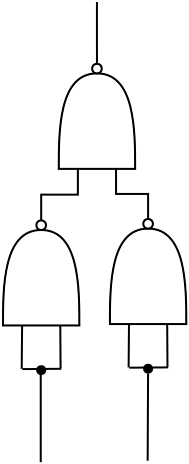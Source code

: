 <?xml version="1.0" encoding="UTF-8"?>
<dia:diagram xmlns:dia="http://www.lysator.liu.se/~alla/dia/">
  <dia:layer name="Background" visible="true" active="true">
    <dia:object type="Logic - Nand" version="1" id="O0">
      <dia:attribute name="obj_pos">
        <dia:point val="6.4,7.8"/>
      </dia:attribute>
      <dia:attribute name="obj_bb">
        <dia:rectangle val="6.35,7.75;10.268,13.1"/>
      </dia:attribute>
      <dia:attribute name="meta">
        <dia:composite type="dict"/>
      </dia:attribute>
      <dia:attribute name="elem_corner">
        <dia:point val="6.4,7.8"/>
      </dia:attribute>
      <dia:attribute name="elem_width">
        <dia:real val="3.818"/>
      </dia:attribute>
      <dia:attribute name="elem_height">
        <dia:real val="5.25"/>
      </dia:attribute>
      <dia:attribute name="line_width">
        <dia:real val="0.1"/>
      </dia:attribute>
      <dia:attribute name="line_colour">
        <dia:color val="#000000"/>
      </dia:attribute>
      <dia:attribute name="fill_colour">
        <dia:color val="#ffffff"/>
      </dia:attribute>
      <dia:attribute name="show_background">
        <dia:boolean val="true"/>
      </dia:attribute>
      <dia:attribute name="line_style">
        <dia:enum val="0"/>
        <dia:real val="1"/>
      </dia:attribute>
      <dia:attribute name="flip_horizontal">
        <dia:boolean val="false"/>
      </dia:attribute>
      <dia:attribute name="flip_vertical">
        <dia:boolean val="false"/>
      </dia:attribute>
      <dia:attribute name="subscale">
        <dia:real val="1"/>
      </dia:attribute>
    </dia:object>
    <dia:object type="Standard - Line" version="0" id="O1">
      <dia:attribute name="obj_pos">
        <dia:point val="7.355,13.05"/>
      </dia:attribute>
      <dia:attribute name="obj_bb">
        <dia:rectangle val="7.285,13.0;7.405,15.268"/>
      </dia:attribute>
      <dia:attribute name="conn_endpoints">
        <dia:point val="7.355,13.05"/>
        <dia:point val="7.336,15.218"/>
      </dia:attribute>
      <dia:attribute name="numcp">
        <dia:int val="1"/>
      </dia:attribute>
      <dia:connections>
        <dia:connection handle="0" to="O0" connection="1"/>
      </dia:connections>
    </dia:object>
    <dia:object type="Standard - Line" version="0" id="O2">
      <dia:attribute name="obj_pos">
        <dia:point val="9.264,13.05"/>
      </dia:attribute>
      <dia:attribute name="obj_bb">
        <dia:rectangle val="9.213,13.0;9.329,15.241"/>
      </dia:attribute>
      <dia:attribute name="conn_endpoints">
        <dia:point val="9.264,13.05"/>
        <dia:point val="9.279,15.19"/>
      </dia:attribute>
      <dia:attribute name="numcp">
        <dia:int val="1"/>
      </dia:attribute>
      <dia:connections>
        <dia:connection handle="0" to="O0" connection="3"/>
      </dia:connections>
    </dia:object>
    <dia:object type="Standard - Line" version="0" id="O3">
      <dia:attribute name="obj_pos">
        <dia:point val="7.366,15.233"/>
      </dia:attribute>
      <dia:attribute name="obj_bb">
        <dia:rectangle val="7.315,15.168;9.363,15.283"/>
      </dia:attribute>
      <dia:attribute name="conn_endpoints">
        <dia:point val="7.366,15.233"/>
        <dia:point val="9.313,15.218"/>
      </dia:attribute>
      <dia:attribute name="numcp">
        <dia:int val="1"/>
      </dia:attribute>
    </dia:object>
    <dia:object type="Standard - Line" version="0" id="O4">
      <dia:attribute name="obj_pos">
        <dia:point val="8.287,15.292"/>
      </dia:attribute>
      <dia:attribute name="obj_bb">
        <dia:rectangle val="8.237,15.242;8.337,19.936"/>
      </dia:attribute>
      <dia:attribute name="conn_endpoints">
        <dia:point val="8.287,15.292"/>
        <dia:point val="8.287,19.886"/>
      </dia:attribute>
      <dia:attribute name="numcp">
        <dia:int val="1"/>
      </dia:attribute>
    </dia:object>
    <dia:object type="Standard - Ellipse" version="0" id="O5">
      <dia:attribute name="obj_pos">
        <dia:point val="8.109,15.084"/>
      </dia:attribute>
      <dia:attribute name="obj_bb">
        <dia:rectangle val="8.059,15.035;8.56,15.535"/>
      </dia:attribute>
      <dia:attribute name="elem_corner">
        <dia:point val="8.109,15.084"/>
      </dia:attribute>
      <dia:attribute name="elem_width">
        <dia:real val="0.401"/>
      </dia:attribute>
      <dia:attribute name="elem_height">
        <dia:real val="0.401"/>
      </dia:attribute>
      <dia:attribute name="border_width">
        <dia:real val="0.099"/>
      </dia:attribute>
      <dia:attribute name="inner_color">
        <dia:color val="#000000"/>
      </dia:attribute>
    </dia:object>
    <dia:object type="Logic - Nand" version="1" id="O6">
      <dia:attribute name="obj_pos">
        <dia:point val="11.746,7.73"/>
      </dia:attribute>
      <dia:attribute name="obj_bb">
        <dia:rectangle val="11.696,7.68;15.614,13.03"/>
      </dia:attribute>
      <dia:attribute name="meta">
        <dia:composite type="dict"/>
      </dia:attribute>
      <dia:attribute name="elem_corner">
        <dia:point val="11.746,7.73"/>
      </dia:attribute>
      <dia:attribute name="elem_width">
        <dia:real val="3.818"/>
      </dia:attribute>
      <dia:attribute name="elem_height">
        <dia:real val="5.25"/>
      </dia:attribute>
      <dia:attribute name="line_width">
        <dia:real val="0.1"/>
      </dia:attribute>
      <dia:attribute name="line_colour">
        <dia:color val="#000000"/>
      </dia:attribute>
      <dia:attribute name="fill_colour">
        <dia:color val="#ffffff"/>
      </dia:attribute>
      <dia:attribute name="show_background">
        <dia:boolean val="true"/>
      </dia:attribute>
      <dia:attribute name="line_style">
        <dia:enum val="0"/>
        <dia:real val="1"/>
      </dia:attribute>
      <dia:attribute name="flip_horizontal">
        <dia:boolean val="false"/>
      </dia:attribute>
      <dia:attribute name="flip_vertical">
        <dia:boolean val="false"/>
      </dia:attribute>
      <dia:attribute name="subscale">
        <dia:real val="1"/>
      </dia:attribute>
    </dia:object>
    <dia:object type="Standard - Line" version="0" id="O7">
      <dia:attribute name="obj_pos">
        <dia:point val="12.7,12.98"/>
      </dia:attribute>
      <dia:attribute name="obj_bb">
        <dia:rectangle val="12.631,12.93;12.751,15.198"/>
      </dia:attribute>
      <dia:attribute name="conn_endpoints">
        <dia:point val="12.7,12.98"/>
        <dia:point val="12.681,15.148"/>
      </dia:attribute>
      <dia:attribute name="numcp">
        <dia:int val="1"/>
      </dia:attribute>
      <dia:connections>
        <dia:connection handle="0" to="O6" connection="1"/>
      </dia:connections>
    </dia:object>
    <dia:object type="Standard - Line" version="0" id="O8">
      <dia:attribute name="obj_pos">
        <dia:point val="14.609,12.98"/>
      </dia:attribute>
      <dia:attribute name="obj_bb">
        <dia:rectangle val="14.559,12.93;14.675,15.171"/>
      </dia:attribute>
      <dia:attribute name="conn_endpoints">
        <dia:point val="14.609,12.98"/>
        <dia:point val="14.624,15.12"/>
      </dia:attribute>
      <dia:attribute name="numcp">
        <dia:int val="1"/>
      </dia:attribute>
      <dia:connections>
        <dia:connection handle="0" to="O6" connection="3"/>
      </dia:connections>
    </dia:object>
    <dia:object type="Standard - Line" version="0" id="O9">
      <dia:attribute name="obj_pos">
        <dia:point val="12.711,15.163"/>
      </dia:attribute>
      <dia:attribute name="obj_bb">
        <dia:rectangle val="12.661,15.098;14.709,15.213"/>
      </dia:attribute>
      <dia:attribute name="conn_endpoints">
        <dia:point val="12.711,15.163"/>
        <dia:point val="14.659,15.148"/>
      </dia:attribute>
      <dia:attribute name="numcp">
        <dia:int val="1"/>
      </dia:attribute>
    </dia:object>
    <dia:object type="Standard - Line" version="0" id="O10">
      <dia:attribute name="obj_pos">
        <dia:point val="13.654,15.465"/>
      </dia:attribute>
      <dia:attribute name="obj_bb">
        <dia:rectangle val="13.583,15.414;13.704,19.866"/>
      </dia:attribute>
      <dia:attribute name="conn_endpoints">
        <dia:point val="13.654,15.465"/>
        <dia:point val="13.633,19.816"/>
      </dia:attribute>
      <dia:attribute name="numcp">
        <dia:int val="1"/>
      </dia:attribute>
      <dia:connections>
        <dia:connection handle="0" to="O11" connection="8"/>
      </dia:connections>
    </dia:object>
    <dia:object type="Standard - Ellipse" version="0" id="O11">
      <dia:attribute name="obj_pos">
        <dia:point val="13.454,15.014"/>
      </dia:attribute>
      <dia:attribute name="obj_bb">
        <dia:rectangle val="13.405,14.964;13.905,15.465"/>
      </dia:attribute>
      <dia:attribute name="elem_corner">
        <dia:point val="13.454,15.014"/>
      </dia:attribute>
      <dia:attribute name="elem_width">
        <dia:real val="0.401"/>
      </dia:attribute>
      <dia:attribute name="elem_height">
        <dia:real val="0.401"/>
      </dia:attribute>
      <dia:attribute name="border_width">
        <dia:real val="0.099"/>
      </dia:attribute>
      <dia:attribute name="inner_color">
        <dia:color val="#000000"/>
      </dia:attribute>
    </dia:object>
    <dia:object type="Logic - Nand" version="1" id="O12">
      <dia:attribute name="obj_pos">
        <dia:point val="9.189,-0.03"/>
      </dia:attribute>
      <dia:attribute name="obj_bb">
        <dia:rectangle val="9.139,-0.08;13.057,5.27"/>
      </dia:attribute>
      <dia:attribute name="meta">
        <dia:composite type="dict"/>
      </dia:attribute>
      <dia:attribute name="elem_corner">
        <dia:point val="9.189,-0.03"/>
      </dia:attribute>
      <dia:attribute name="elem_width">
        <dia:real val="3.818"/>
      </dia:attribute>
      <dia:attribute name="elem_height">
        <dia:real val="5.25"/>
      </dia:attribute>
      <dia:attribute name="line_width">
        <dia:real val="0.1"/>
      </dia:attribute>
      <dia:attribute name="line_colour">
        <dia:color val="#000000"/>
      </dia:attribute>
      <dia:attribute name="fill_colour">
        <dia:color val="#ffffff"/>
      </dia:attribute>
      <dia:attribute name="show_background">
        <dia:boolean val="true"/>
      </dia:attribute>
      <dia:attribute name="line_style">
        <dia:enum val="0"/>
        <dia:real val="1"/>
      </dia:attribute>
      <dia:attribute name="flip_horizontal">
        <dia:boolean val="false"/>
      </dia:attribute>
      <dia:attribute name="flip_vertical">
        <dia:boolean val="false"/>
      </dia:attribute>
      <dia:attribute name="subscale">
        <dia:real val="1"/>
      </dia:attribute>
    </dia:object>
    <dia:object type="Standard - ZigZagLine" version="1" id="O13">
      <dia:attribute name="obj_pos">
        <dia:point val="8.309,7.8"/>
      </dia:attribute>
      <dia:attribute name="obj_bb">
        <dia:rectangle val="8.259,5.17;10.194,7.85"/>
      </dia:attribute>
      <dia:attribute name="orth_points">
        <dia:point val="8.309,7.8"/>
        <dia:point val="8.309,6.51"/>
        <dia:point val="10.143,6.51"/>
        <dia:point val="10.143,5.22"/>
      </dia:attribute>
      <dia:attribute name="orth_orient">
        <dia:enum val="1"/>
        <dia:enum val="0"/>
        <dia:enum val="1"/>
      </dia:attribute>
      <dia:attribute name="autorouting">
        <dia:boolean val="true"/>
      </dia:attribute>
      <dia:connections>
        <dia:connection handle="0" to="O0" connection="0"/>
        <dia:connection handle="1" to="O12" connection="1"/>
      </dia:connections>
    </dia:object>
    <dia:object type="Standard - ZigZagLine" version="1" id="O14">
      <dia:attribute name="obj_pos">
        <dia:point val="13.655,7.73"/>
      </dia:attribute>
      <dia:attribute name="obj_bb">
        <dia:rectangle val="12.003,5.17;13.705,7.78"/>
      </dia:attribute>
      <dia:attribute name="orth_points">
        <dia:point val="13.655,7.73"/>
        <dia:point val="13.655,6.475"/>
        <dia:point val="12.053,6.475"/>
        <dia:point val="12.053,5.22"/>
      </dia:attribute>
      <dia:attribute name="orth_orient">
        <dia:enum val="1"/>
        <dia:enum val="0"/>
        <dia:enum val="1"/>
      </dia:attribute>
      <dia:attribute name="autorouting">
        <dia:boolean val="true"/>
      </dia:attribute>
      <dia:connections>
        <dia:connection handle="0" to="O6" connection="0"/>
        <dia:connection handle="1" to="O12" connection="3"/>
      </dia:connections>
    </dia:object>
    <dia:object type="Standard - Line" version="0" id="O15">
      <dia:attribute name="obj_pos">
        <dia:point val="11.098,-0.03"/>
      </dia:attribute>
      <dia:attribute name="obj_bb">
        <dia:rectangle val="11.047,-3.172;11.148,0.02"/>
      </dia:attribute>
      <dia:attribute name="conn_endpoints">
        <dia:point val="11.098,-0.03"/>
        <dia:point val="11.097,-3.122"/>
      </dia:attribute>
      <dia:attribute name="numcp">
        <dia:int val="1"/>
      </dia:attribute>
      <dia:connections>
        <dia:connection handle="0" to="O12" connection="0"/>
      </dia:connections>
    </dia:object>
  </dia:layer>
</dia:diagram>
